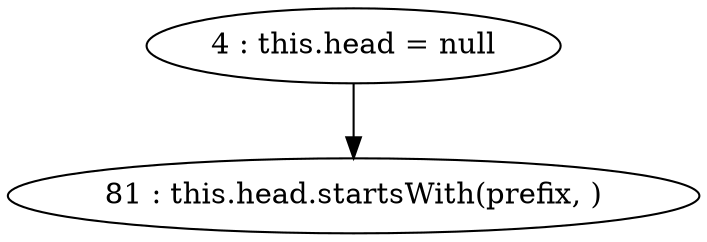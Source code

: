 digraph G {
"4 : this.head = null"
"4 : this.head = null" -> "81 : this.head.startsWith(prefix, )"
"81 : this.head.startsWith(prefix, )"
}